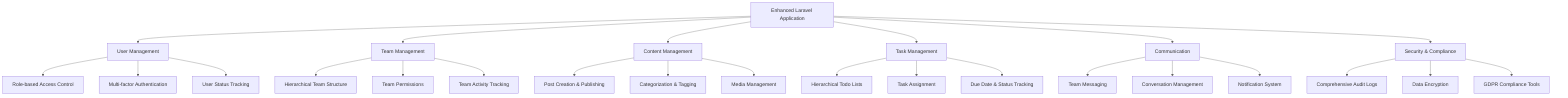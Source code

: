 %%{init: {'theme': 'default', 'themeVariables': { 'primaryColor': '#f5f5f5', 'primaryTextColor': '#333333', 'primaryBorderColor': '#cccccc', 'lineColor': '#666666', 'secondaryColor': '#f0f0f0', 'tertiaryColor': '#ffffff' }}}%%
graph TD
    A[Enhanced Laravel Application] --> B[User Management]
    A --> C[Team Management]
    A --> D[Content Management]
    A --> E[Task Management]
    A --> F[Communication]
    A --> G[Security & Compliance]
    
    B --> B1[Role-based Access Control]
    B --> B2[Multi-factor Authentication]
    B --> B3[User Status Tracking]
    
    C --> C1[Hierarchical Team Structure]
    C --> C2[Team Permissions]
    C --> C3[Team Activity Tracking]
    
    D --> D1[Post Creation & Publishing]
    D --> D2[Categorization & Tagging]
    D --> D3[Media Management]
    
    E --> E1[Hierarchical Todo Lists]
    E --> E2[Task Assignment]
    E --> E3[Due Date & Status Tracking]
    
    F --> F1[Team Messaging]
    F --> F2[Conversation Management]
    F --> F3[Notification System]
    
    G --> G1[Comprehensive Audit Logs]
    G --> G2[Data Encryption]
    G --> G3[GDPR Compliance Tools]